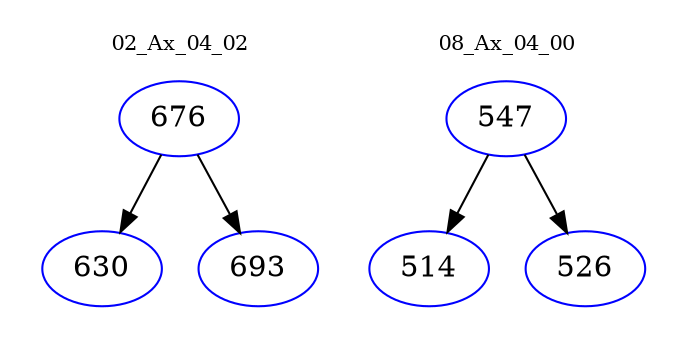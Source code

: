 digraph{
subgraph cluster_0 {
color = white
label = "02_Ax_04_02";
fontsize=10;
T0_676 [label="676", color="blue"]
T0_676 -> T0_630 [color="black"]
T0_630 [label="630", color="blue"]
T0_676 -> T0_693 [color="black"]
T0_693 [label="693", color="blue"]
}
subgraph cluster_1 {
color = white
label = "08_Ax_04_00";
fontsize=10;
T1_547 [label="547", color="blue"]
T1_547 -> T1_514 [color="black"]
T1_514 [label="514", color="blue"]
T1_547 -> T1_526 [color="black"]
T1_526 [label="526", color="blue"]
}
}
